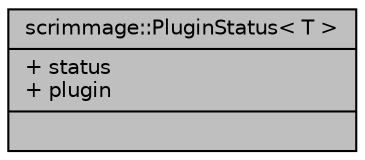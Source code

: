 digraph "scrimmage::PluginStatus&lt; T &gt;"
{
 // LATEX_PDF_SIZE
  edge [fontname="Helvetica",fontsize="10",labelfontname="Helvetica",labelfontsize="10"];
  node [fontname="Helvetica",fontsize="10",shape=record];
  Node1 [label="{scrimmage::PluginStatus\< T \>\n|+ status\l+ plugin\l|}",height=0.2,width=0.4,color="black", fillcolor="grey75", style="filled", fontcolor="black",tooltip=" "];
}
